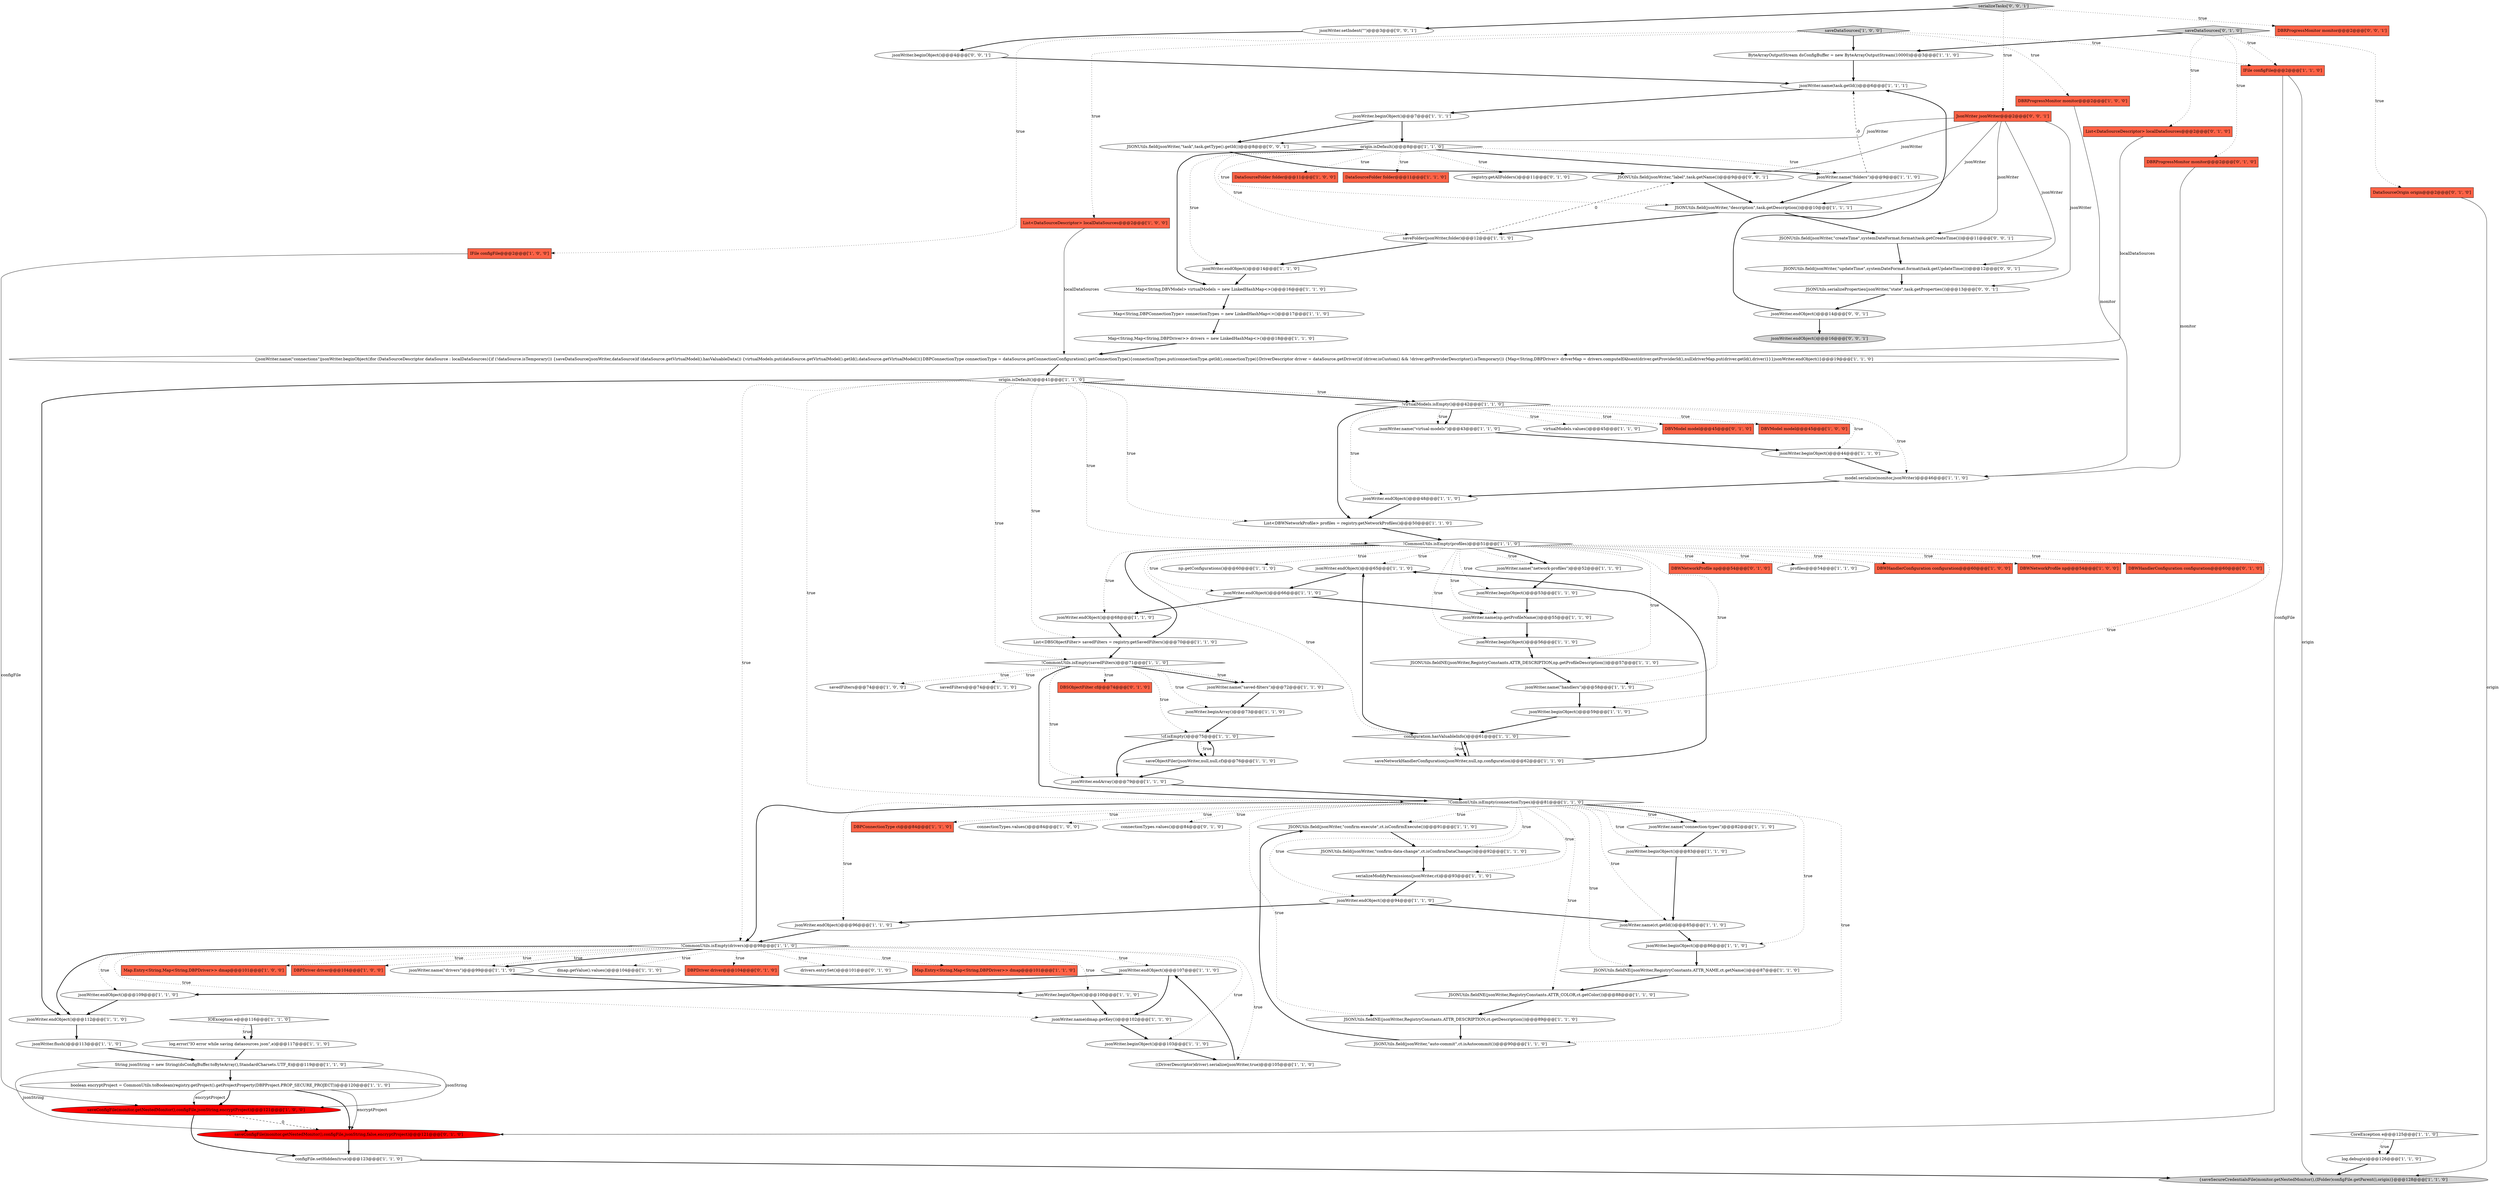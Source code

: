digraph {
11 [style = filled, label = "List<DBSObjectFilter> savedFilters = registry.getSavedFilters()@@@70@@@['1', '1', '0']", fillcolor = white, shape = ellipse image = "AAA0AAABBB1BBB"];
30 [style = filled, label = "configFile.setHidden(true)@@@123@@@['1', '1', '0']", fillcolor = white, shape = ellipse image = "AAA0AAABBB1BBB"];
111 [style = filled, label = "jsonWriter.setIndent(\"\")@@@3@@@['0', '0', '1']", fillcolor = white, shape = ellipse image = "AAA0AAABBB3BBB"];
3 [style = filled, label = "saveConfigFile(monitor.getNestedMonitor(),configFile,jsonString,encryptProject)@@@121@@@['1', '0', '0']", fillcolor = red, shape = ellipse image = "AAA1AAABBB1BBB"];
26 [style = filled, label = "np.getConfigurations()@@@60@@@['1', '1', '0']", fillcolor = white, shape = ellipse image = "AAA0AAABBB1BBB"];
69 [style = filled, label = "Map.Entry<String,Map<String,DBPDriver>> dmap@@@101@@@['1', '0', '0']", fillcolor = tomato, shape = box image = "AAA0AAABBB1BBB"];
1 [style = filled, label = "jsonWriter.endObject()@@@65@@@['1', '1', '0']", fillcolor = white, shape = ellipse image = "AAA0AAABBB1BBB"];
35 [style = filled, label = "DBPDriver driver@@@104@@@['1', '0', '0']", fillcolor = tomato, shape = box image = "AAA0AAABBB1BBB"];
59 [style = filled, label = "DataSourceFolder folder@@@11@@@['1', '1', '0']", fillcolor = tomato, shape = box image = "AAA0AAABBB1BBB"];
49 [style = filled, label = "JSONUtils.fieldNE(jsonWriter,RegistryConstants.ATTR_DESCRIPTION,np.getProfileDescription())@@@57@@@['1', '1', '0']", fillcolor = white, shape = ellipse image = "AAA0AAABBB1BBB"];
68 [style = filled, label = "DBRProgressMonitor monitor@@@2@@@['1', '0', '0']", fillcolor = tomato, shape = box image = "AAA0AAABBB1BBB"];
95 [style = filled, label = "DBWNetworkProfile np@@@54@@@['0', '1', '0']", fillcolor = tomato, shape = box image = "AAA0AAABBB2BBB"];
108 [style = filled, label = "JSONUtils.field(jsonWriter,\"createTime\",systemDateFormat.format(task.getCreateTime()))@@@11@@@['0', '0', '1']", fillcolor = white, shape = ellipse image = "AAA0AAABBB3BBB"];
46 [style = filled, label = "saveDataSources['1', '0', '0']", fillcolor = lightgray, shape = diamond image = "AAA0AAABBB1BBB"];
90 [style = filled, label = "saveObjectFiler(jsonWriter,null,null,cf)@@@76@@@['1', '1', '0']", fillcolor = white, shape = ellipse image = "AAA0AAABBB1BBB"];
101 [style = filled, label = "registry.getAllFolders()@@@11@@@['0', '1', '0']", fillcolor = white, shape = ellipse image = "AAA0AAABBB2BBB"];
75 [style = filled, label = "log.error(\"IO error while saving datasources json\",e)@@@117@@@['1', '1', '0']", fillcolor = white, shape = ellipse image = "AAA0AAABBB1BBB"];
24 [style = filled, label = "Map<String,Map<String,DBPDriver>> drivers = new LinkedHashMap<>()@@@18@@@['1', '1', '0']", fillcolor = white, shape = ellipse image = "AAA0AAABBB1BBB"];
52 [style = filled, label = "jsonWriter.endObject()@@@107@@@['1', '1', '0']", fillcolor = white, shape = ellipse image = "AAA0AAABBB1BBB"];
28 [style = filled, label = "DataSourceFolder folder@@@11@@@['1', '0', '0']", fillcolor = tomato, shape = box image = "AAA0AAABBB1BBB"];
27 [style = filled, label = "JSONUtils.field(jsonWriter,\"confirm-execute\",ct.isConfirmExecute())@@@91@@@['1', '1', '0']", fillcolor = white, shape = ellipse image = "AAA0AAABBB1BBB"];
55 [style = filled, label = "jsonWriter.beginObject()@@@86@@@['1', '1', '0']", fillcolor = white, shape = ellipse image = "AAA0AAABBB1BBB"];
78 [style = filled, label = "DBPConnectionType ct@@@84@@@['1', '1', '0']", fillcolor = tomato, shape = box image = "AAA0AAABBB1BBB"];
18 [style = filled, label = "jsonWriter.name(\"saved-filters\")@@@72@@@['1', '1', '0']", fillcolor = white, shape = ellipse image = "AAA0AAABBB1BBB"];
10 [style = filled, label = "jsonWriter.endObject()@@@14@@@['1', '1', '0']", fillcolor = white, shape = ellipse image = "AAA0AAABBB1BBB"];
20 [style = filled, label = "jsonWriter.beginObject()@@@44@@@['1', '1', '0']", fillcolor = white, shape = ellipse image = "AAA0AAABBB1BBB"];
42 [style = filled, label = "!CommonUtils.isEmpty(connectionTypes)@@@81@@@['1', '1', '0']", fillcolor = white, shape = diamond image = "AAA0AAABBB1BBB"];
80 [style = filled, label = "serializeModifyPermissions(jsonWriter,ct)@@@93@@@['1', '1', '0']", fillcolor = white, shape = ellipse image = "AAA0AAABBB1BBB"];
31 [style = filled, label = "profiles@@@54@@@['1', '1', '0']", fillcolor = white, shape = ellipse image = "AAA0AAABBB1BBB"];
32 [style = filled, label = "virtualModels.values()@@@45@@@['1', '1', '0']", fillcolor = white, shape = ellipse image = "AAA0AAABBB1BBB"];
23 [style = filled, label = "jsonWriter.name(\"handlers\")@@@58@@@['1', '1', '0']", fillcolor = white, shape = ellipse image = "AAA0AAABBB1BBB"];
29 [style = filled, label = "jsonWriter.name(\"virtual-models\")@@@43@@@['1', '1', '0']", fillcolor = white, shape = ellipse image = "AAA0AAABBB1BBB"];
38 [style = filled, label = "String jsonString = new String(dsConfigBuffer.toByteArray(),StandardCharsets.UTF_8)@@@119@@@['1', '1', '0']", fillcolor = white, shape = ellipse image = "AAA0AAABBB1BBB"];
77 [style = filled, label = "dmap.getValue().values()@@@104@@@['1', '1', '0']", fillcolor = white, shape = ellipse image = "AAA0AAABBB1BBB"];
83 [style = filled, label = "!cf.isEmpty()@@@75@@@['1', '1', '0']", fillcolor = white, shape = diamond image = "AAA0AAABBB1BBB"];
98 [style = filled, label = "DBPDriver driver@@@104@@@['0', '1', '0']", fillcolor = tomato, shape = box image = "AAA0AAABBB2BBB"];
15 [style = filled, label = "((DriverDescriptor)driver).serialize(jsonWriter,true)@@@105@@@['1', '1', '0']", fillcolor = white, shape = ellipse image = "AAA0AAABBB1BBB"];
39 [style = filled, label = "jsonWriter.beginObject()@@@83@@@['1', '1', '0']", fillcolor = white, shape = ellipse image = "AAA0AAABBB1BBB"];
51 [style = filled, label = "jsonWriter.endObject()@@@112@@@['1', '1', '0']", fillcolor = white, shape = ellipse image = "AAA0AAABBB1BBB"];
17 [style = filled, label = "connectionTypes.values()@@@84@@@['1', '0', '0']", fillcolor = white, shape = ellipse image = "AAA0AAABBB1BBB"];
74 [style = filled, label = "jsonWriter.beginObject()@@@103@@@['1', '1', '0']", fillcolor = white, shape = ellipse image = "AAA0AAABBB1BBB"];
65 [style = filled, label = "IOException e@@@116@@@['1', '1', '0']", fillcolor = white, shape = diamond image = "AAA0AAABBB1BBB"];
41 [style = filled, label = "Map<String,DBPConnectionType> connectionTypes = new LinkedHashMap<>()@@@17@@@['1', '1', '0']", fillcolor = white, shape = ellipse image = "AAA0AAABBB1BBB"];
89 [style = filled, label = "jsonWriter.flush()@@@113@@@['1', '1', '0']", fillcolor = white, shape = ellipse image = "AAA0AAABBB1BBB"];
116 [style = filled, label = "JSONUtils.field(jsonWriter,\"label\",task.getName())@@@9@@@['0', '0', '1']", fillcolor = white, shape = ellipse image = "AAA0AAABBB3BBB"];
114 [style = filled, label = "JSONUtils.field(jsonWriter,\"task\",task.getType().getId())@@@8@@@['0', '0', '1']", fillcolor = white, shape = ellipse image = "AAA0AAABBB3BBB"];
79 [style = filled, label = "{jsonWriter.name(\"connections\")jsonWriter.beginObject()for (DataSourceDescriptor dataSource : localDataSources){if (!dataSource.isTemporary()) {saveDataSource(jsonWriter,dataSource)if (dataSource.getVirtualModel().hasValuableData()) {virtualModels.put(dataSource.getVirtualModel().getId(),dataSource.getVirtualModel())}DBPConnectionType connectionType = dataSource.getConnectionConfiguration().getConnectionType(){connectionTypes.put(connectionType.getId(),connectionType)}DriverDescriptor driver = dataSource.getDriver()if (driver.isCustom() && !driver.getProviderDescriptor().isTemporary()) {Map<String,DBPDriver> driverMap = drivers.computeIfAbsent(driver.getProviderId(),null)driverMap.put(driver.getId(),driver)}}}jsonWriter.endObject()}@@@19@@@['1', '1', '0']", fillcolor = white, shape = ellipse image = "AAA0AAABBB1BBB"];
19 [style = filled, label = "DBWHandlerConfiguration configuration@@@60@@@['1', '0', '0']", fillcolor = tomato, shape = box image = "AAA0AAABBB1BBB"];
115 [style = filled, label = "DBRProgressMonitor monitor@@@2@@@['0', '0', '1']", fillcolor = tomato, shape = box image = "AAA0AAABBB3BBB"];
72 [style = filled, label = "jsonWriter.beginObject()@@@100@@@['1', '1', '0']", fillcolor = white, shape = ellipse image = "AAA0AAABBB1BBB"];
0 [style = filled, label = "IFile configFile@@@2@@@['1', '0', '0']", fillcolor = tomato, shape = box image = "AAA0AAABBB1BBB"];
112 [style = filled, label = "JSONUtils.field(jsonWriter,\"updateTime\",systemDateFormat.format(task.getUpdateTime()))@@@12@@@['0', '0', '1']", fillcolor = white, shape = ellipse image = "AAA0AAABBB3BBB"];
73 [style = filled, label = "JSONUtils.field(jsonWriter,\"description\",task.getDescription())@@@10@@@['1', '1', '1']", fillcolor = white, shape = ellipse image = "AAA0AAABBB1BBB"];
84 [style = filled, label = "ByteArrayOutputStream dsConfigBuffer = new ByteArrayOutputStream(10000)@@@3@@@['1', '1', '0']", fillcolor = white, shape = ellipse image = "AAA0AAABBB1BBB"];
36 [style = filled, label = "jsonWriter.name(task.getId())@@@6@@@['1', '1', '1']", fillcolor = white, shape = ellipse image = "AAA0AAABBB1BBB"];
34 [style = filled, label = "jsonWriter.endArray()@@@79@@@['1', '1', '0']", fillcolor = white, shape = ellipse image = "AAA0AAABBB1BBB"];
60 [style = filled, label = "configuration.hasValuableInfo()@@@61@@@['1', '1', '0']", fillcolor = white, shape = diamond image = "AAA0AAABBB1BBB"];
2 [style = filled, label = "jsonWriter.name(dmap.getKey())@@@102@@@['1', '1', '0']", fillcolor = white, shape = ellipse image = "AAA0AAABBB1BBB"];
47 [style = filled, label = "CoreException e@@@125@@@['1', '1', '0']", fillcolor = white, shape = diamond image = "AAA0AAABBB1BBB"];
44 [style = filled, label = "boolean encryptProject = CommonUtils.toBoolean(registry.getProject().getProjectProperty(DBPProject.PROP_SECURE_PROJECT))@@@120@@@['1', '1', '0']", fillcolor = white, shape = ellipse image = "AAA0AAABBB1BBB"];
58 [style = filled, label = "jsonWriter.name(\"network-profiles\")@@@52@@@['1', '1', '0']", fillcolor = white, shape = ellipse image = "AAA0AAABBB1BBB"];
105 [style = filled, label = "saveConfigFile(monitor.getNestedMonitor(),configFile,jsonString,false,encryptProject)@@@121@@@['0', '1', '0']", fillcolor = red, shape = ellipse image = "AAA1AAABBB2BBB"];
13 [style = filled, label = "savedFilters@@@74@@@['1', '0', '0']", fillcolor = white, shape = ellipse image = "AAA0AAABBB1BBB"];
81 [style = filled, label = "jsonWriter.endObject()@@@96@@@['1', '1', '0']", fillcolor = white, shape = ellipse image = "AAA0AAABBB1BBB"];
12 [style = filled, label = "jsonWriter.name(\"folders\")@@@9@@@['1', '1', '0']", fillcolor = white, shape = ellipse image = "AAA0AAABBB1BBB"];
62 [style = filled, label = "JSONUtils.fieldNE(jsonWriter,RegistryConstants.ATTR_NAME,ct.getName())@@@87@@@['1', '1', '0']", fillcolor = white, shape = ellipse image = "AAA0AAABBB1BBB"];
50 [style = filled, label = "List<DataSourceDescriptor> localDataSources@@@2@@@['1', '0', '0']", fillcolor = tomato, shape = box image = "AAA0AAABBB1BBB"];
93 [style = filled, label = "DBVModel model@@@45@@@['0', '1', '0']", fillcolor = tomato, shape = box image = "AAA0AAABBB2BBB"];
43 [style = filled, label = "jsonWriter.beginObject()@@@59@@@['1', '1', '0']", fillcolor = white, shape = ellipse image = "AAA0AAABBB1BBB"];
54 [style = filled, label = "JSONUtils.field(jsonWriter,\"auto-commit\",ct.isAutocommit())@@@90@@@['1', '1', '0']", fillcolor = white, shape = ellipse image = "AAA0AAABBB1BBB"];
117 [style = filled, label = "JsonWriter jsonWriter@@@2@@@['0', '0', '1']", fillcolor = tomato, shape = box image = "AAA0AAABBB3BBB"];
57 [style = filled, label = "!CommonUtils.isEmpty(profiles)@@@51@@@['1', '1', '0']", fillcolor = white, shape = diamond image = "AAA0AAABBB1BBB"];
61 [style = filled, label = "savedFilters@@@74@@@['1', '1', '0']", fillcolor = white, shape = ellipse image = "AAA0AAABBB1BBB"];
70 [style = filled, label = "saveFolder(jsonWriter,folder)@@@12@@@['1', '1', '0']", fillcolor = white, shape = ellipse image = "AAA0AAABBB1BBB"];
40 [style = filled, label = "List<DBWNetworkProfile> profiles = registry.getNetworkProfiles()@@@50@@@['1', '1', '0']", fillcolor = white, shape = ellipse image = "AAA0AAABBB1BBB"];
45 [style = filled, label = "origin.isDefault()@@@41@@@['1', '1', '0']", fillcolor = white, shape = diamond image = "AAA0AAABBB1BBB"];
88 [style = filled, label = "jsonWriter.name(np.getProfileName())@@@55@@@['1', '1', '0']", fillcolor = white, shape = ellipse image = "AAA0AAABBB1BBB"];
48 [style = filled, label = "JSONUtils.field(jsonWriter,\"confirm-data-change\",ct.isConfirmDataChange())@@@92@@@['1', '1', '0']", fillcolor = white, shape = ellipse image = "AAA0AAABBB1BBB"];
107 [style = filled, label = "jsonWriter.beginObject()@@@4@@@['0', '0', '1']", fillcolor = white, shape = ellipse image = "AAA0AAABBB3BBB"];
25 [style = filled, label = "JSONUtils.fieldNE(jsonWriter,RegistryConstants.ATTR_DESCRIPTION,ct.getDescription())@@@89@@@['1', '1', '0']", fillcolor = white, shape = ellipse image = "AAA0AAABBB1BBB"];
14 [style = filled, label = "!CommonUtils.isEmpty(drivers)@@@98@@@['1', '1', '0']", fillcolor = white, shape = diamond image = "AAA0AAABBB1BBB"];
66 [style = filled, label = "jsonWriter.name(\"connection-types\")@@@82@@@['1', '1', '0']", fillcolor = white, shape = ellipse image = "AAA0AAABBB1BBB"];
5 [style = filled, label = "jsonWriter.endObject()@@@109@@@['1', '1', '0']", fillcolor = white, shape = ellipse image = "AAA0AAABBB1BBB"];
96 [style = filled, label = "List<DataSourceDescriptor> localDataSources@@@2@@@['0', '1', '0']", fillcolor = tomato, shape = box image = "AAA0AAABBB2BBB"];
4 [style = filled, label = "DBVModel model@@@45@@@['1', '0', '0']", fillcolor = tomato, shape = box image = "AAA0AAABBB1BBB"];
91 [style = filled, label = "jsonWriter.name(ct.getId())@@@85@@@['1', '1', '0']", fillcolor = white, shape = ellipse image = "AAA0AAABBB1BBB"];
100 [style = filled, label = "DBSObjectFilter cf@@@74@@@['0', '1', '0']", fillcolor = tomato, shape = box image = "AAA0AAABBB2BBB"];
33 [style = filled, label = "!virtualModels.isEmpty()@@@42@@@['1', '1', '0']", fillcolor = white, shape = diamond image = "AAA0AAABBB1BBB"];
64 [style = filled, label = "!CommonUtils.isEmpty(savedFilters)@@@71@@@['1', '1', '0']", fillcolor = white, shape = diamond image = "AAA0AAABBB1BBB"];
94 [style = filled, label = "drivers.entrySet()@@@101@@@['0', '1', '0']", fillcolor = white, shape = ellipse image = "AAA0AAABBB2BBB"];
92 [style = filled, label = "jsonWriter.beginObject()@@@7@@@['1', '1', '1']", fillcolor = white, shape = ellipse image = "AAA0AAABBB1BBB"];
7 [style = filled, label = "JSONUtils.fieldNE(jsonWriter,RegistryConstants.ATTR_COLOR,ct.getColor())@@@88@@@['1', '1', '0']", fillcolor = white, shape = ellipse image = "AAA0AAABBB1BBB"];
21 [style = filled, label = "jsonWriter.endObject()@@@48@@@['1', '1', '0']", fillcolor = white, shape = ellipse image = "AAA0AAABBB1BBB"];
22 [style = filled, label = "saveNetworkHandlerConfiguration(jsonWriter,null,np,configuration)@@@62@@@['1', '1', '0']", fillcolor = white, shape = ellipse image = "AAA0AAABBB1BBB"];
99 [style = filled, label = "DBRProgressMonitor monitor@@@2@@@['0', '1', '0']", fillcolor = tomato, shape = box image = "AAA0AAABBB2BBB"];
104 [style = filled, label = "saveDataSources['0', '1', '0']", fillcolor = lightgray, shape = diamond image = "AAA0AAABBB2BBB"];
67 [style = filled, label = "{saveSecureCredentialsFile(monitor.getNestedMonitor(),(IFolder)configFile.getParent(),origin)}@@@128@@@['1', '1', '0']", fillcolor = lightgray, shape = ellipse image = "AAA0AAABBB1BBB"];
113 [style = filled, label = "jsonWriter.endObject()@@@16@@@['0', '0', '1']", fillcolor = lightgray, shape = ellipse image = "AAA0AAABBB3BBB"];
9 [style = filled, label = "DBWNetworkProfile np@@@54@@@['1', '0', '0']", fillcolor = tomato, shape = box image = "AAA0AAABBB1BBB"];
106 [style = filled, label = "serializeTasks['0', '0', '1']", fillcolor = lightgray, shape = diamond image = "AAA0AAABBB3BBB"];
109 [style = filled, label = "JSONUtils.serializeProperties(jsonWriter,\"state\",task.getProperties())@@@13@@@['0', '0', '1']", fillcolor = white, shape = ellipse image = "AAA0AAABBB3BBB"];
6 [style = filled, label = "log.debug(e)@@@126@@@['1', '1', '0']", fillcolor = white, shape = ellipse image = "AAA0AAABBB1BBB"];
110 [style = filled, label = "jsonWriter.endObject()@@@14@@@['0', '0', '1']", fillcolor = white, shape = ellipse image = "AAA0AAABBB3BBB"];
85 [style = filled, label = "jsonWriter.beginArray()@@@73@@@['1', '1', '0']", fillcolor = white, shape = ellipse image = "AAA0AAABBB1BBB"];
86 [style = filled, label = "Map.Entry<String,Map<String,DBPDriver>> dmap@@@101@@@['1', '1', '0']", fillcolor = tomato, shape = box image = "AAA0AAABBB1BBB"];
103 [style = filled, label = "connectionTypes.values()@@@84@@@['0', '1', '0']", fillcolor = white, shape = ellipse image = "AAA0AAABBB2BBB"];
37 [style = filled, label = "Map<String,DBVModel> virtualModels = new LinkedHashMap<>()@@@16@@@['1', '1', '0']", fillcolor = white, shape = ellipse image = "AAA0AAABBB1BBB"];
56 [style = filled, label = "jsonWriter.beginObject()@@@53@@@['1', '1', '0']", fillcolor = white, shape = ellipse image = "AAA0AAABBB1BBB"];
87 [style = filled, label = "IFile configFile@@@2@@@['1', '1', '0']", fillcolor = tomato, shape = box image = "AAA0AAABBB1BBB"];
8 [style = filled, label = "jsonWriter.endObject()@@@94@@@['1', '1', '0']", fillcolor = white, shape = ellipse image = "AAA0AAABBB1BBB"];
97 [style = filled, label = "DBWHandlerConfiguration configuration@@@60@@@['0', '1', '0']", fillcolor = tomato, shape = box image = "AAA0AAABBB2BBB"];
53 [style = filled, label = "jsonWriter.beginObject()@@@56@@@['1', '1', '0']", fillcolor = white, shape = ellipse image = "AAA0AAABBB1BBB"];
71 [style = filled, label = "origin.isDefault()@@@8@@@['1', '1', '0']", fillcolor = white, shape = diamond image = "AAA0AAABBB1BBB"];
82 [style = filled, label = "jsonWriter.endObject()@@@68@@@['1', '1', '0']", fillcolor = white, shape = ellipse image = "AAA0AAABBB1BBB"];
16 [style = filled, label = "model.serialize(monitor,jsonWriter)@@@46@@@['1', '1', '0']", fillcolor = white, shape = ellipse image = "AAA0AAABBB1BBB"];
102 [style = filled, label = "DataSourceOrigin origin@@@2@@@['0', '1', '0']", fillcolor = tomato, shape = box image = "AAA0AAABBB2BBB"];
63 [style = filled, label = "jsonWriter.name(\"drivers\")@@@99@@@['1', '1', '0']", fillcolor = white, shape = ellipse image = "AAA0AAABBB1BBB"];
76 [style = filled, label = "jsonWriter.endObject()@@@66@@@['1', '1', '0']", fillcolor = white, shape = ellipse image = "AAA0AAABBB1BBB"];
63->72 [style = bold, label=""];
108->112 [style = bold, label=""];
14->98 [style = dotted, label="true"];
54->27 [style = bold, label=""];
43->60 [style = bold, label=""];
38->3 [style = solid, label="jsonString"];
24->79 [style = bold, label=""];
90->83 [style = bold, label=""];
38->44 [style = bold, label=""];
42->62 [style = dotted, label="true"];
46->68 [style = dotted, label="true"];
91->55 [style = bold, label=""];
45->57 [style = dotted, label="true"];
64->100 [style = dotted, label="true"];
89->38 [style = bold, label=""];
64->18 [style = bold, label=""];
55->62 [style = bold, label=""];
57->97 [style = dotted, label="true"];
11->64 [style = bold, label=""];
45->33 [style = bold, label=""];
60->22 [style = bold, label=""];
83->34 [style = bold, label=""];
75->38 [style = bold, label=""];
57->9 [style = dotted, label="true"];
57->58 [style = bold, label=""];
14->72 [style = dotted, label="true"];
8->91 [style = bold, label=""];
65->75 [style = dotted, label="true"];
60->22 [style = dotted, label="true"];
42->54 [style = dotted, label="true"];
64->42 [style = bold, label=""];
42->17 [style = dotted, label="true"];
22->60 [style = bold, label=""];
71->28 [style = dotted, label="true"];
45->40 [style = dotted, label="true"];
20->16 [style = bold, label=""];
110->36 [style = bold, label=""];
15->52 [style = bold, label=""];
42->81 [style = dotted, label="true"];
62->7 [style = bold, label=""];
8->81 [style = bold, label=""];
71->73 [style = dotted, label="true"];
14->77 [style = dotted, label="true"];
42->48 [style = dotted, label="true"];
68->16 [style = solid, label="monitor"];
117->109 [style = solid, label="jsonWriter"];
33->16 [style = dotted, label="true"];
45->42 [style = dotted, label="true"];
14->86 [style = dotted, label="true"];
46->0 [style = dotted, label="true"];
42->103 [style = dotted, label="true"];
79->45 [style = bold, label=""];
71->12 [style = dotted, label="true"];
3->30 [style = bold, label=""];
57->19 [style = dotted, label="true"];
83->90 [style = bold, label=""];
60->1 [style = bold, label=""];
14->2 [style = dotted, label="true"];
106->117 [style = dotted, label="true"];
30->67 [style = bold, label=""];
72->2 [style = bold, label=""];
47->6 [style = bold, label=""];
33->4 [style = dotted, label="true"];
64->18 [style = dotted, label="true"];
76->88 [style = bold, label=""];
104->96 [style = dotted, label="true"];
2->74 [style = bold, label=""];
33->32 [style = dotted, label="true"];
44->3 [style = bold, label=""];
42->91 [style = dotted, label="true"];
104->99 [style = dotted, label="true"];
57->76 [style = dotted, label="true"];
65->75 [style = bold, label=""];
14->52 [style = dotted, label="true"];
34->42 [style = bold, label=""];
44->3 [style = solid, label="encryptProject"];
64->34 [style = dotted, label="true"];
106->115 [style = dotted, label="true"];
38->105 [style = solid, label="jsonString"];
58->56 [style = bold, label=""];
112->109 [style = bold, label=""];
33->29 [style = bold, label=""];
57->95 [style = dotted, label="true"];
42->7 [style = dotted, label="true"];
71->37 [style = bold, label=""];
29->20 [style = bold, label=""];
107->36 [style = bold, label=""];
52->5 [style = bold, label=""];
48->80 [style = bold, label=""];
50->79 [style = solid, label="localDataSources"];
70->116 [style = dashed, label="0"];
51->89 [style = bold, label=""];
99->16 [style = solid, label="monitor"];
57->82 [style = dotted, label="true"];
96->79 [style = solid, label="localDataSources"];
1->76 [style = bold, label=""];
57->49 [style = dotted, label="true"];
42->80 [style = dotted, label="true"];
117->108 [style = solid, label="jsonWriter"];
92->71 [style = bold, label=""];
6->67 [style = bold, label=""];
76->82 [style = bold, label=""];
117->114 [style = solid, label="jsonWriter"];
82->11 [style = bold, label=""];
57->43 [style = dotted, label="true"];
57->60 [style = dotted, label="true"];
87->67 [style = solid, label="origin"];
42->39 [style = dotted, label="true"];
44->105 [style = solid, label="encryptProject"];
42->78 [style = dotted, label="true"];
64->83 [style = dotted, label="true"];
45->51 [style = bold, label=""];
44->105 [style = bold, label=""];
80->8 [style = bold, label=""];
37->41 [style = bold, label=""];
66->39 [style = bold, label=""];
23->43 [style = bold, label=""];
71->10 [style = dotted, label="true"];
87->105 [style = solid, label="configFile"];
49->23 [style = bold, label=""];
14->69 [style = dotted, label="true"];
81->14 [style = bold, label=""];
73->70 [style = bold, label=""];
12->73 [style = bold, label=""];
92->114 [style = bold, label=""];
36->92 [style = bold, label=""];
64->85 [style = dotted, label="true"];
105->30 [style = bold, label=""];
42->14 [style = bold, label=""];
114->116 [style = bold, label=""];
14->63 [style = bold, label=""];
57->11 [style = bold, label=""];
33->93 [style = dotted, label="true"];
57->58 [style = dotted, label="true"];
57->53 [style = dotted, label="true"];
0->3 [style = solid, label="configFile"];
14->5 [style = dotted, label="true"];
33->21 [style = dotted, label="true"];
117->73 [style = solid, label="jsonWriter"];
45->11 [style = dotted, label="true"];
45->14 [style = dotted, label="true"];
14->74 [style = dotted, label="true"];
46->50 [style = dotted, label="true"];
83->90 [style = dotted, label="true"];
111->107 [style = bold, label=""];
33->29 [style = dotted, label="true"];
117->116 [style = solid, label="jsonWriter"];
22->1 [style = bold, label=""];
57->23 [style = dotted, label="true"];
56->88 [style = bold, label=""];
117->112 [style = solid, label="jsonWriter"];
85->83 [style = bold, label=""];
25->54 [style = bold, label=""];
73->108 [style = bold, label=""];
74->15 [style = bold, label=""];
57->31 [style = dotted, label="true"];
88->53 [style = bold, label=""];
10->37 [style = bold, label=""];
42->66 [style = dotted, label="true"];
14->63 [style = dotted, label="true"];
71->101 [style = dotted, label="true"];
46->87 [style = dotted, label="true"];
104->87 [style = dotted, label="true"];
5->51 [style = bold, label=""];
42->55 [style = dotted, label="true"];
41->24 [style = bold, label=""];
42->8 [style = dotted, label="true"];
18->85 [style = bold, label=""];
110->113 [style = bold, label=""];
109->110 [style = bold, label=""];
42->66 [style = bold, label=""];
90->34 [style = bold, label=""];
14->51 [style = bold, label=""];
52->2 [style = bold, label=""];
116->73 [style = bold, label=""];
71->12 [style = bold, label=""];
45->33 [style = dotted, label="true"];
57->88 [style = dotted, label="true"];
64->13 [style = dotted, label="true"];
39->91 [style = bold, label=""];
46->84 [style = bold, label=""];
104->84 [style = bold, label=""];
40->57 [style = bold, label=""];
71->59 [style = dotted, label="true"];
33->20 [style = dotted, label="true"];
14->94 [style = dotted, label="true"];
53->49 [style = bold, label=""];
45->64 [style = dotted, label="true"];
14->15 [style = dotted, label="true"];
71->70 [style = dotted, label="true"];
104->102 [style = dotted, label="true"];
33->40 [style = bold, label=""];
42->27 [style = dotted, label="true"];
64->61 [style = dotted, label="true"];
3->105 [style = dashed, label="0"];
102->67 [style = solid, label="origin"];
12->36 [style = dashed, label="0"];
16->21 [style = bold, label=""];
27->48 [style = bold, label=""];
47->6 [style = dotted, label="true"];
21->40 [style = bold, label=""];
57->26 [style = dotted, label="true"];
7->25 [style = bold, label=""];
42->25 [style = dotted, label="true"];
14->35 [style = dotted, label="true"];
57->1 [style = dotted, label="true"];
84->36 [style = bold, label=""];
106->111 [style = bold, label=""];
70->10 [style = bold, label=""];
57->56 [style = dotted, label="true"];
}
